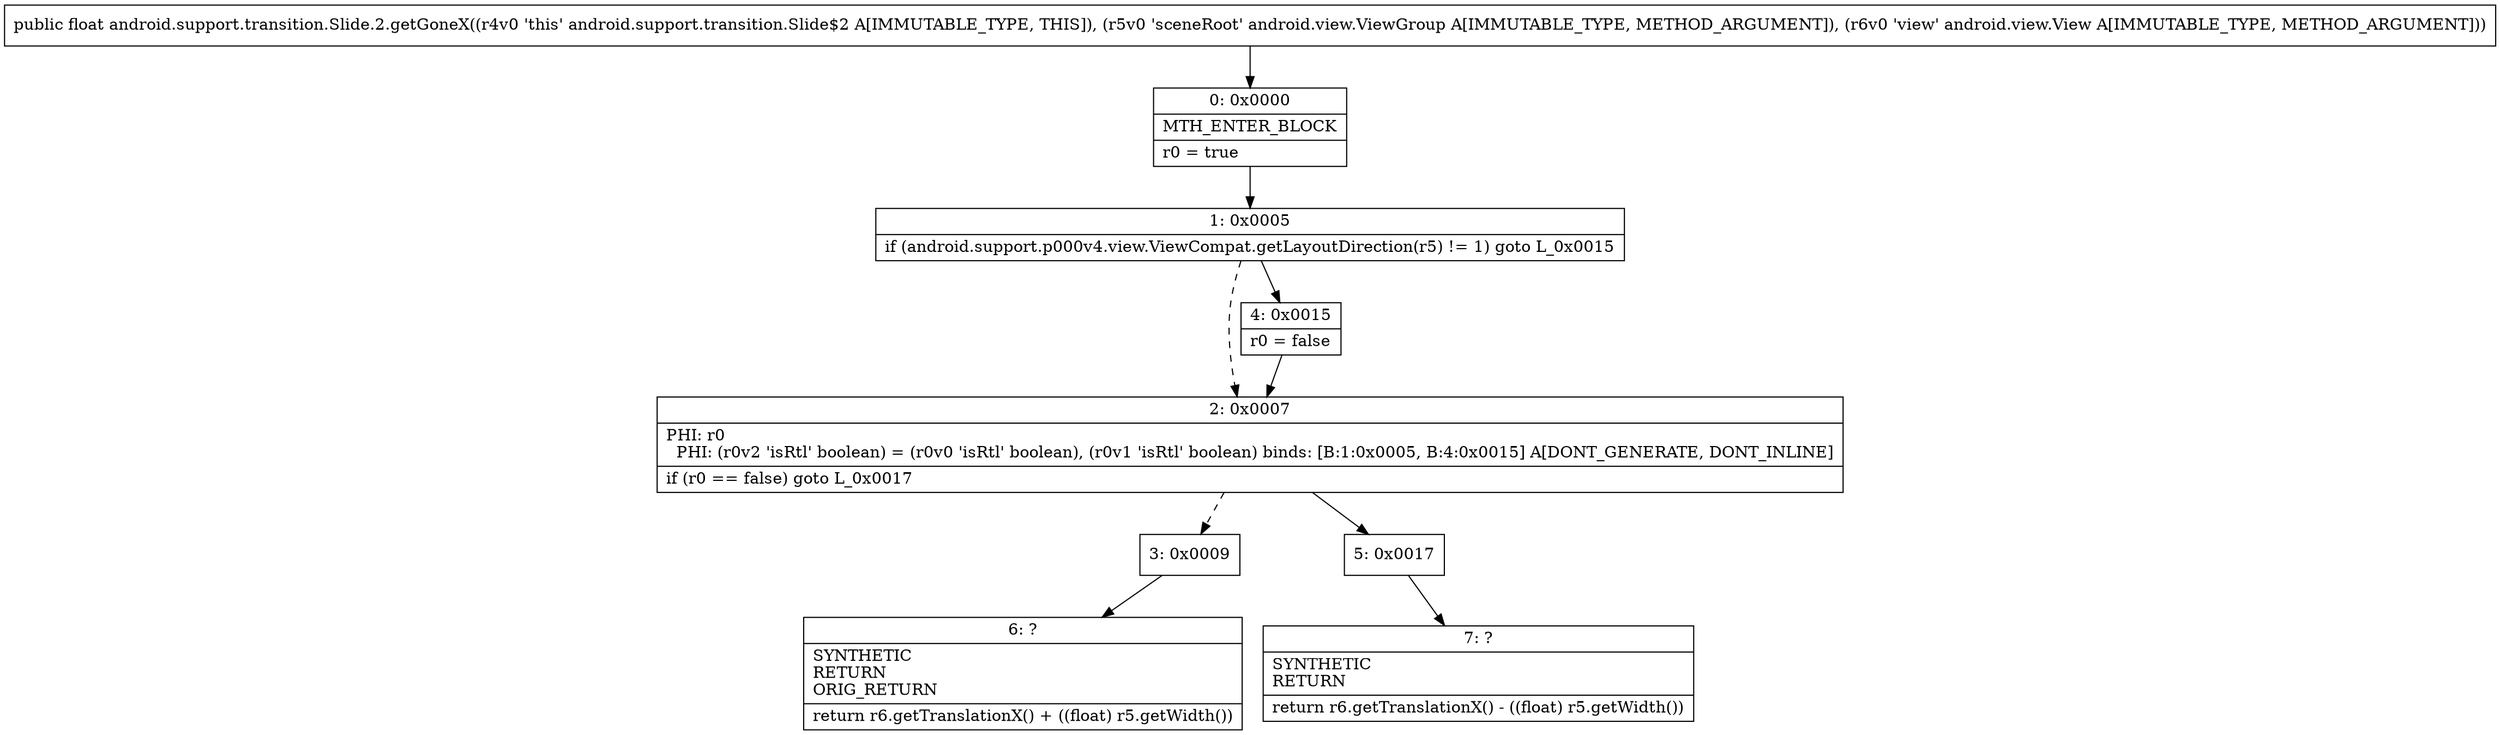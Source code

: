 digraph "CFG forandroid.support.transition.Slide.2.getGoneX(Landroid\/view\/ViewGroup;Landroid\/view\/View;)F" {
Node_0 [shape=record,label="{0\:\ 0x0000|MTH_ENTER_BLOCK\l|r0 = true\l}"];
Node_1 [shape=record,label="{1\:\ 0x0005|if (android.support.p000v4.view.ViewCompat.getLayoutDirection(r5) != 1) goto L_0x0015\l}"];
Node_2 [shape=record,label="{2\:\ 0x0007|PHI: r0 \l  PHI: (r0v2 'isRtl' boolean) = (r0v0 'isRtl' boolean), (r0v1 'isRtl' boolean) binds: [B:1:0x0005, B:4:0x0015] A[DONT_GENERATE, DONT_INLINE]\l|if (r0 == false) goto L_0x0017\l}"];
Node_3 [shape=record,label="{3\:\ 0x0009}"];
Node_4 [shape=record,label="{4\:\ 0x0015|r0 = false\l}"];
Node_5 [shape=record,label="{5\:\ 0x0017}"];
Node_6 [shape=record,label="{6\:\ ?|SYNTHETIC\lRETURN\lORIG_RETURN\l|return r6.getTranslationX() + ((float) r5.getWidth())\l}"];
Node_7 [shape=record,label="{7\:\ ?|SYNTHETIC\lRETURN\l|return r6.getTranslationX() \- ((float) r5.getWidth())\l}"];
MethodNode[shape=record,label="{public float android.support.transition.Slide.2.getGoneX((r4v0 'this' android.support.transition.Slide$2 A[IMMUTABLE_TYPE, THIS]), (r5v0 'sceneRoot' android.view.ViewGroup A[IMMUTABLE_TYPE, METHOD_ARGUMENT]), (r6v0 'view' android.view.View A[IMMUTABLE_TYPE, METHOD_ARGUMENT])) }"];
MethodNode -> Node_0;
Node_0 -> Node_1;
Node_1 -> Node_2[style=dashed];
Node_1 -> Node_4;
Node_2 -> Node_3[style=dashed];
Node_2 -> Node_5;
Node_3 -> Node_6;
Node_4 -> Node_2;
Node_5 -> Node_7;
}

